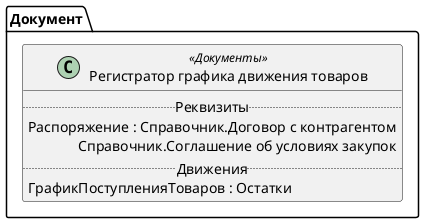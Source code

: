 ﻿@startuml РегистраторГрафикаДвиженияТоваров
'!include templates.wsd
'..\include templates.wsd
class Документ.РегистраторГрафикаДвиженияТоваров as "Регистратор графика движения товаров" <<Документы>>
{
..Реквизиты..
Распоряжение : Справочник.Договор с контрагентом\rСправочник.Соглашение об условиях закупок
..Движения..
ГрафикПоступленияТоваров : Остатки
}
@enduml
